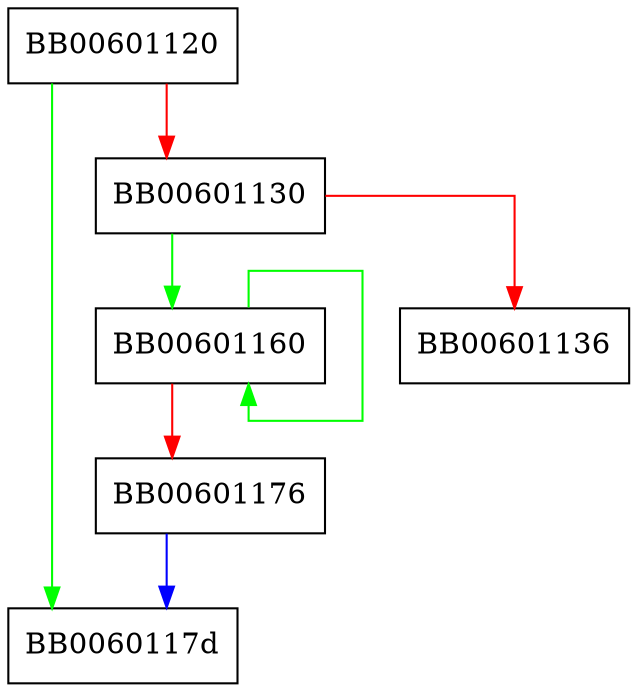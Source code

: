 digraph CRYPTO_memcmp {
  node [shape="box"];
  graph [splines=ortho];
  BB00601120 -> BB0060117d [color="green"];
  BB00601120 -> BB00601130 [color="red"];
  BB00601130 -> BB00601160 [color="green"];
  BB00601130 -> BB00601136 [color="red"];
  BB00601160 -> BB00601160 [color="green"];
  BB00601160 -> BB00601176 [color="red"];
  BB00601176 -> BB0060117d [color="blue"];
}
